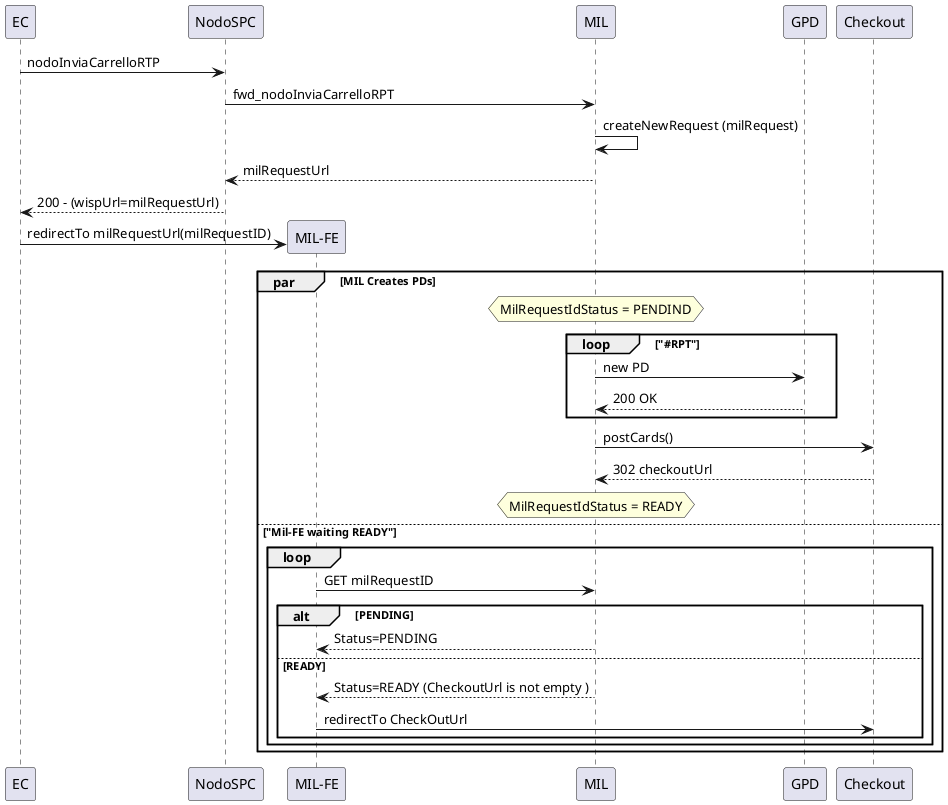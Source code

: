 @startuml 

participant "EC" as ec
participant "NodoSPC" as pagopa 
participant "MIL-FE" as mil_fe
participant "MIL" as mil 

participant "GPD" as gpd
participant "Checkout" as checkout 



ec -> pagopa : nodoInviaCarrelloRTP

pagopa -> mil : fwd_nodoInviaCarrelloRPT
mil -> mil : createNewRequest (milRequest)
mil --> pagopa : milRequestUrl

pagopa --> ec : 200 - (wispUrl=milRequestUrl)

Create mil_fe
ec -> mil_fe : redirectTo milRequestUrl(milRequestID)


par MIL Creates PDs 
    hnote over mil : MilRequestIdStatus = PENDIND
    loop "#RPT"
    mil -> gpd : new PD
    gpd --> mil : 200 OK 
    end  

    mil -> checkout : postCards()
    checkout --> mil : 302 checkoutUrl
    hnote over mil : MilRequestIdStatus = READY

 else "Mil-FE waiting READY"
 loop 
  mil_fe -> mil : GET milRequestID
  alt PENDING
  mil --> mil_fe : Status=PENDING
  else READY
  mil --> mil_fe : Status=READY (CheckoutUrl is not empty ) 
  mil_fe -> checkout : redirectTo CheckOutUrl 
  end
  end 
end










@enduml 